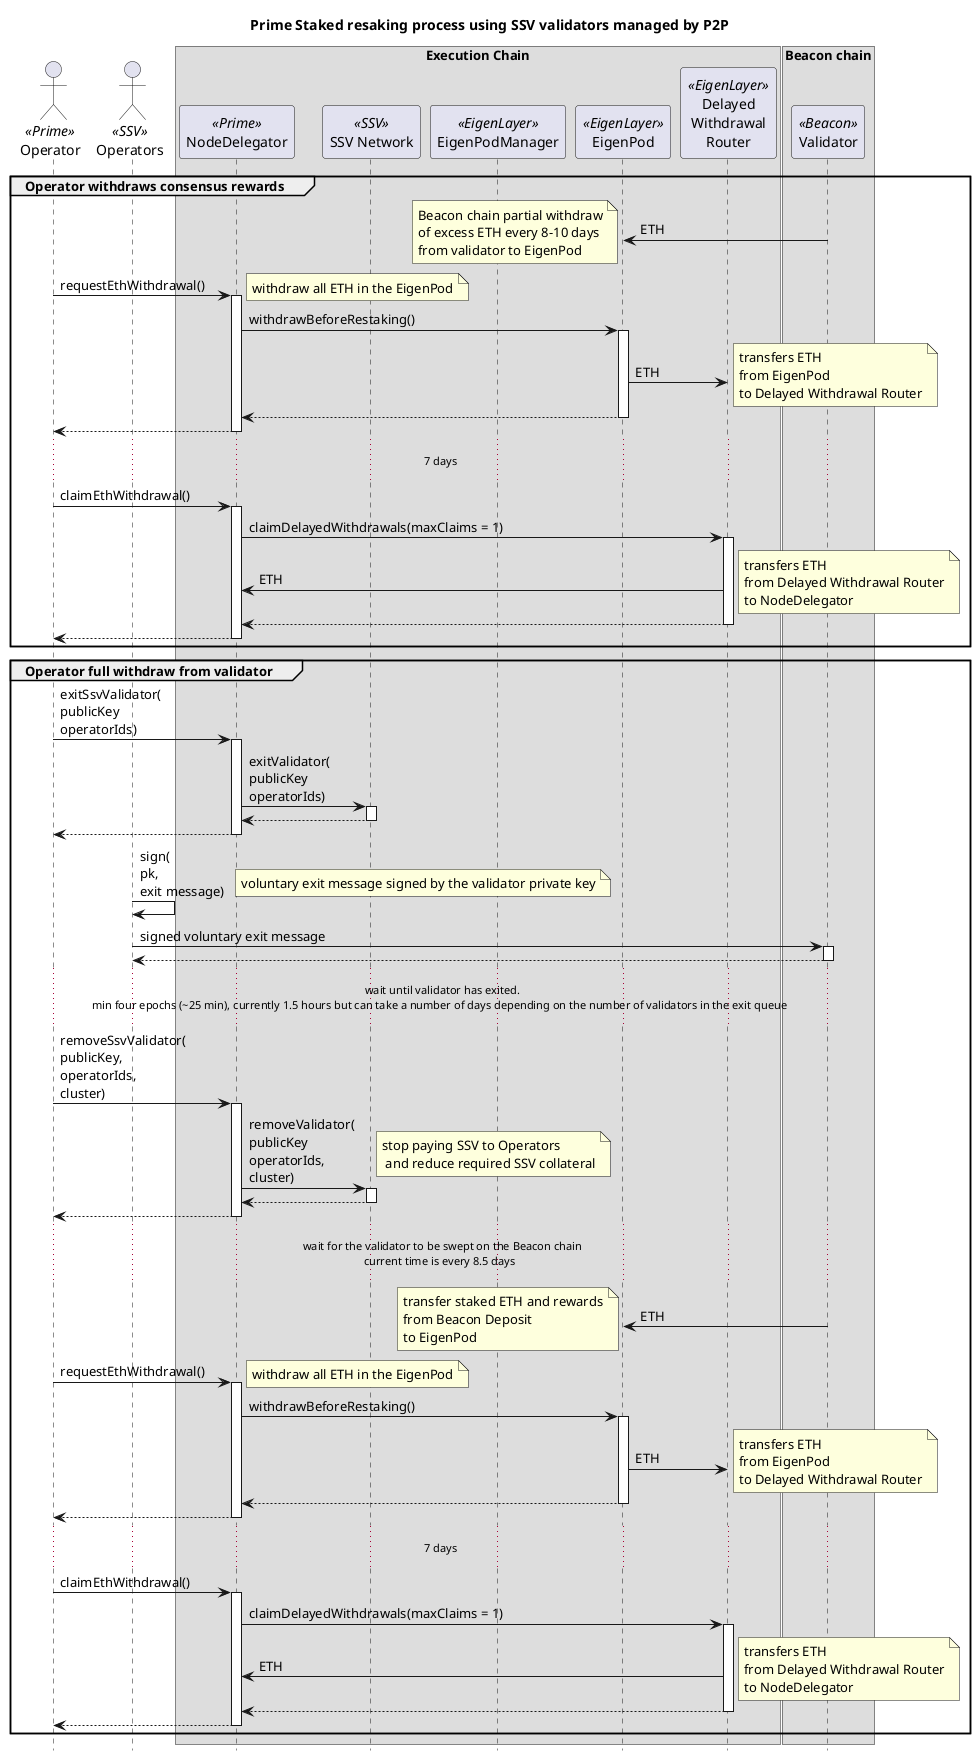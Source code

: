 @startuml

skinparam tabSize 2
hide footbox

title "Prime Staked resaking process using SSV validators managed by P2P"

' actor "Staker" as staker
actor "Operator" as op <<Prime>>
' actor "Manager" as man <<Prime>>
' participant "API" as api <<P2P>>
actor "Operators" as ssvOp <<SSV>>

box "Execution Chain"
' participant "DepositPool" as dp <<Prime>>
participant "NodeDelegator" as nd <<Prime>>
participant "SSV Network" as ssvNet <<SSV>>
' participant "SSV Token" as ssv <<SSV>>
' participant "WETH" as weth <<Wrapped ETH>>
participant "EigenPodManager" as podMan <<EigenLayer>>
participant "EigenPod" as pod <<EigenLayer>>
' participant "StrategyManager" as stratMan <<EigenLayer>>
participant "Delayed\nWithdrawal\nRouter" as dwr <<EigenLayer>>
' participant "Deposit" as dep <<Beacon>>
end box

box "Beacon chain"
participant "Validator" as val <<Beacon>>
end box

' group Manager setup of EigenPod and SSV Network
' man -> nd : createEigenPod()
' activate nd
' nd -> podMan : createPod()
' activate podMan
' podMan ->o pod: contructor()
' activate pod
' return
' return
' return

' man -> nd : approveSSV()
' activate nd
' nd -> ssv : approve(\nSSV Network,\namount)
' activate ssv
' note right : NodeDelegator approves\nSSV Network to spend\nSSV tokens
' return
' ' nd -> ssvNet : setFeeRecipientAddress(\nrecipient)
' ' activate ssvNet
' ' note right : NodeDelegator set as the fee recipient
' ' return
' return

' man -> ssv : transfer(\nfrom\nto\namount)
' activate ssv
' note right : transfer SSV tokens\nfrom Manager\nto NodeDelegator
' return

' end

' group Operator creates a new SSV validator

' op -> api: POST\neth/staking/ssv/request/create\nuuid,\nvalidatorsCount,\ntype,\nwithdrawalAddress,\nfeeRecipientAddress,\nssvOwnerAddress,\noperationPeriodInDays
' activate api
' note right
' withdrawalAddress is EigenPod
' feeRecipientAddress is NodeDelegator
' ssvOwnerAddress is NodeDelegator
' type is without-encrypt-key
' end note
' api -> api: private key
' note right : generate a validator private key
' api -> api: split(key)
' note right : splits validator key into multiple KeyShares
' return

' op -> api: status(uuid)
' activate api
' return status,\nvalidatorRegistration,\nshareData
' note right : validatorRegistration contains the pubkey, operatorIds and cluster details

' op -> nd : registerSsvValidator(\npublicKey,\noperatorIds,\nsharesData,\namount,\ncluster)
' activate nd
' note right
' cluster data:
' The number of validators in the cluster
' The index of network fees related to this cluster
' The last index calculated for the cluster
' Flag indicating whether the cluster is active
' The SSV balance of the cluster
' end note
' nd -> ssvNet : registerValidator(\npublicKey,\noperatorIds,\nsharesData,\namount,\ncluster)
' activate ssvNet
' ssvNet -> ssv : transferFrom(\nfrom\nto\namount)
' activate ssv
' note right: transfer SSV tokens\nfrom NodeDelegator\nto SSV Network
' return
' return
' return

' end group

' group User deposits WETH into Prime Staked

' staker -> dp : deposit(asset, amount)
' note right : WETH from staker\nis transferred to DepositPool
' activate dp
' return

' end group

' group Operator Stakes 32 ETH to new validator

' op -> dp : transferAssetToNodeDelegator(\nndcIndex,\nasset\namount)
' activate dp
' note right : WETH transfer\nfrom DepositPool\nto Node Delegator
' return

' ' op -> nd : stakeEth(\npubkey,\nsignature,\ndepositDataRoot)
' ' activate nd
' ' nd -> weth : withdraw(\namount)
' ' activate weth
' ' note right : WETH burned for ETH
' ' return ETH
' ' nd -> podMan : stake(\npayableAmount\npubkey,\nsignature,\ndepositDataRoot)
' ' note right : 32 ETH from NodeDelegator\nis sent to EigenPodManager
' ' activate podMan
' ' podMan -> pod : stake(\npubkey,\nsignature,\ndepositDataRoot)
' ' activate pod
' ' pod -> dep : stake(\npubkey,\nwithdrawal_credentials,\nsignature,\ndepositDataRoot)
' ' activate dep
' ' return
' ' return
' ' return
' ' return

' op -> nd : stakeEth(\n[pubkey,\nsignature,\ndepositDataRoot])
' activate nd
' nd -> weth : withdraw(\namount)
' activate weth
' note right : WETH burned for ETH
' return ETH

' loop For each validator

' nd -> podMan : stake(\npayableAmount\npubkey,\nsignature,\ndepositDataRoot)
' note right : 32 ETH from NodeDelegator\nis sent to EigenPodManager
' activate podMan
' podMan -> pod : stake(\npubkey,\nsignature,\ndepositDataRoot)
' activate pod
' note right : 32 ETH from EigenPodManager\nis sent to EigenPod
' pod -> dep : stake(\npubkey,\nwithdrawal_credentials,\nsignature,\ndepositDataRoot)
' activate dep
' note right : 32 ETH from EigenPod\nis sent to Beacon Deposit
' return
' return
' return

' end loop
' return

' end group

' ' group Manager adds another validator

' ' man -> api: POST nodes-request/create\nuuid,\ntype,\nnodesOptions,\neigenPodOwnerAddress,\ncontrollerAddress,\nfeeRecipientAddress
' ' activate api
' ' note right : eigenPodOwnerAddress is the NodeDelegator
' ' return

' ' man -> api: status(uuid)
' ' activate api
' ' return status,\neigenPodAddress,\npubkey,\nsignature,\ndepositDataRoot,\nwithdrawalCredentials,\ndepositMessageRoot

' ' end group


' group Manager deposits more SSV to SSV cluster

' man -> ssv : transfer(\nto\namount)
' activate ssv
' note right : transfer SSV tokens\nfrom Manager\nto NodeDelegator
' return

' man -> nd : depositSSV(\noperatorIds,\namount,\ncluster)
' activate nd
' note right : cluster is latest cluster data. eg balance
' nd -> ssvNet : deposit(\nclusterOwner,\noperatorIds,\namount,\ncluster)
' activate ssvNet
' note right : clusterOwner is NodeDelegator
' ssvNet -> ssv : transferFrom(\nfrom\nto\namount)
' activate ssv
' note right: transfer SSV tokens\nfrom DelegatorNode\nto SSV Network
' return
' return
' return
' end group


' group Operator verifies validator

' op -> val : get Beacon state
' activate val
' return state

' op -> val : get Beacon block
' activate val
' return block

' op -> val : get Beacon block header
' activate val
' return block header

' op -> op : generate(\nstate,\nblock,\nblock header)
' activate op
' note right : generate proofs using EigenPod Proofs Generator tool
' return proofs, validatorFields

' op -> pod : verifyWithdrawalCredentialsAndBalance(\noracleBlockNumber,\nvalidatorIndex\nproofs,\nvalidatorFields)
' activate pod
' note right
' verify validator's balance is >= 32 ETH
' and withdrawal credentials point to EigenPod
' end note
' pod -> podMan : restakeBeaconChainETH(\npodOwner,\namount)
' activate podMan
' podMan -> stratMan : depositBeaconChainETH(\nstaker,\namount)
' activate stratMan
' note right : add ETH strategy shares to NodeDelegator
' return
' return
' return
' end group

group Operator withdraws consensus rewards

val -> pod : ETH
note left : Beacon chain partial withdraw\nof excess ETH every 8-10 days\nfrom validator to EigenPod

op -> nd : requestEthWithdrawal()
activate nd
note right : withdraw all ETH in the EigenPod
nd -> pod : withdrawBeforeRestaking()
activate pod
pod -> dwr : ETH
note right : transfers ETH\nfrom EigenPod\nto Delayed Withdrawal Router
return
return

... 7 days ...

op -> nd : claimEthWithdrawal()
activate nd
nd -> dwr : claimDelayedWithdrawals(maxClaims = 1)
activate dwr
dwr -> nd : ETH
note right : transfers ETH\nfrom Delayed Withdrawal Router\nto NodeDelegator
return
return

end group

group Operator full withdraw from validator

op -> nd : exitSsvValidator(\npublicKey\noperatorIds)
activate nd
nd -> ssvNet : exitValidator(\npublicKey\noperatorIds)
activate ssvNet
return
return

ssvOp -> ssvOp : sign(\npk,\nexit message)
note right : voluntary exit message signed by the validator private key
ssvOp -> val : signed voluntary exit message
activate val
return

... wait until validator has exited.\nmin four epochs (~25 min), currently 1.5 hours but can take a number of days depending on the number of validators in the exit queue ...

op -> nd : removeSsvValidator(\npublicKey,\noperatorIds,\ncluster)
activate nd
nd -> ssvNet : removeValidator(\npublicKey\noperatorIds,\ncluster)
activate ssvNet
note right : stop paying SSV to Operators\n and reduce required SSV collateral
return
return

... wait for the validator to be swept on the Beacon chain\ncurrent time is every 8.5 days ...

val -> pod : ETH
note left : transfer staked ETH and rewards\nfrom Beacon Deposit\nto EigenPod

op -> nd : requestEthWithdrawal()
activate nd
note right : withdraw all ETH in the EigenPod
nd -> pod : withdrawBeforeRestaking()
activate pod
pod -> dwr : ETH
note right : transfers ETH\nfrom EigenPod\nto Delayed Withdrawal Router
return
return

... 7 days ...

op -> nd : claimEthWithdrawal()
activate nd
nd -> dwr : claimDelayedWithdrawals(maxClaims = 1)
activate dwr
dwr -> nd : ETH
note right : transfers ETH\nfrom Delayed Withdrawal Router\nto NodeDelegator
return
return

end group

@enduml
